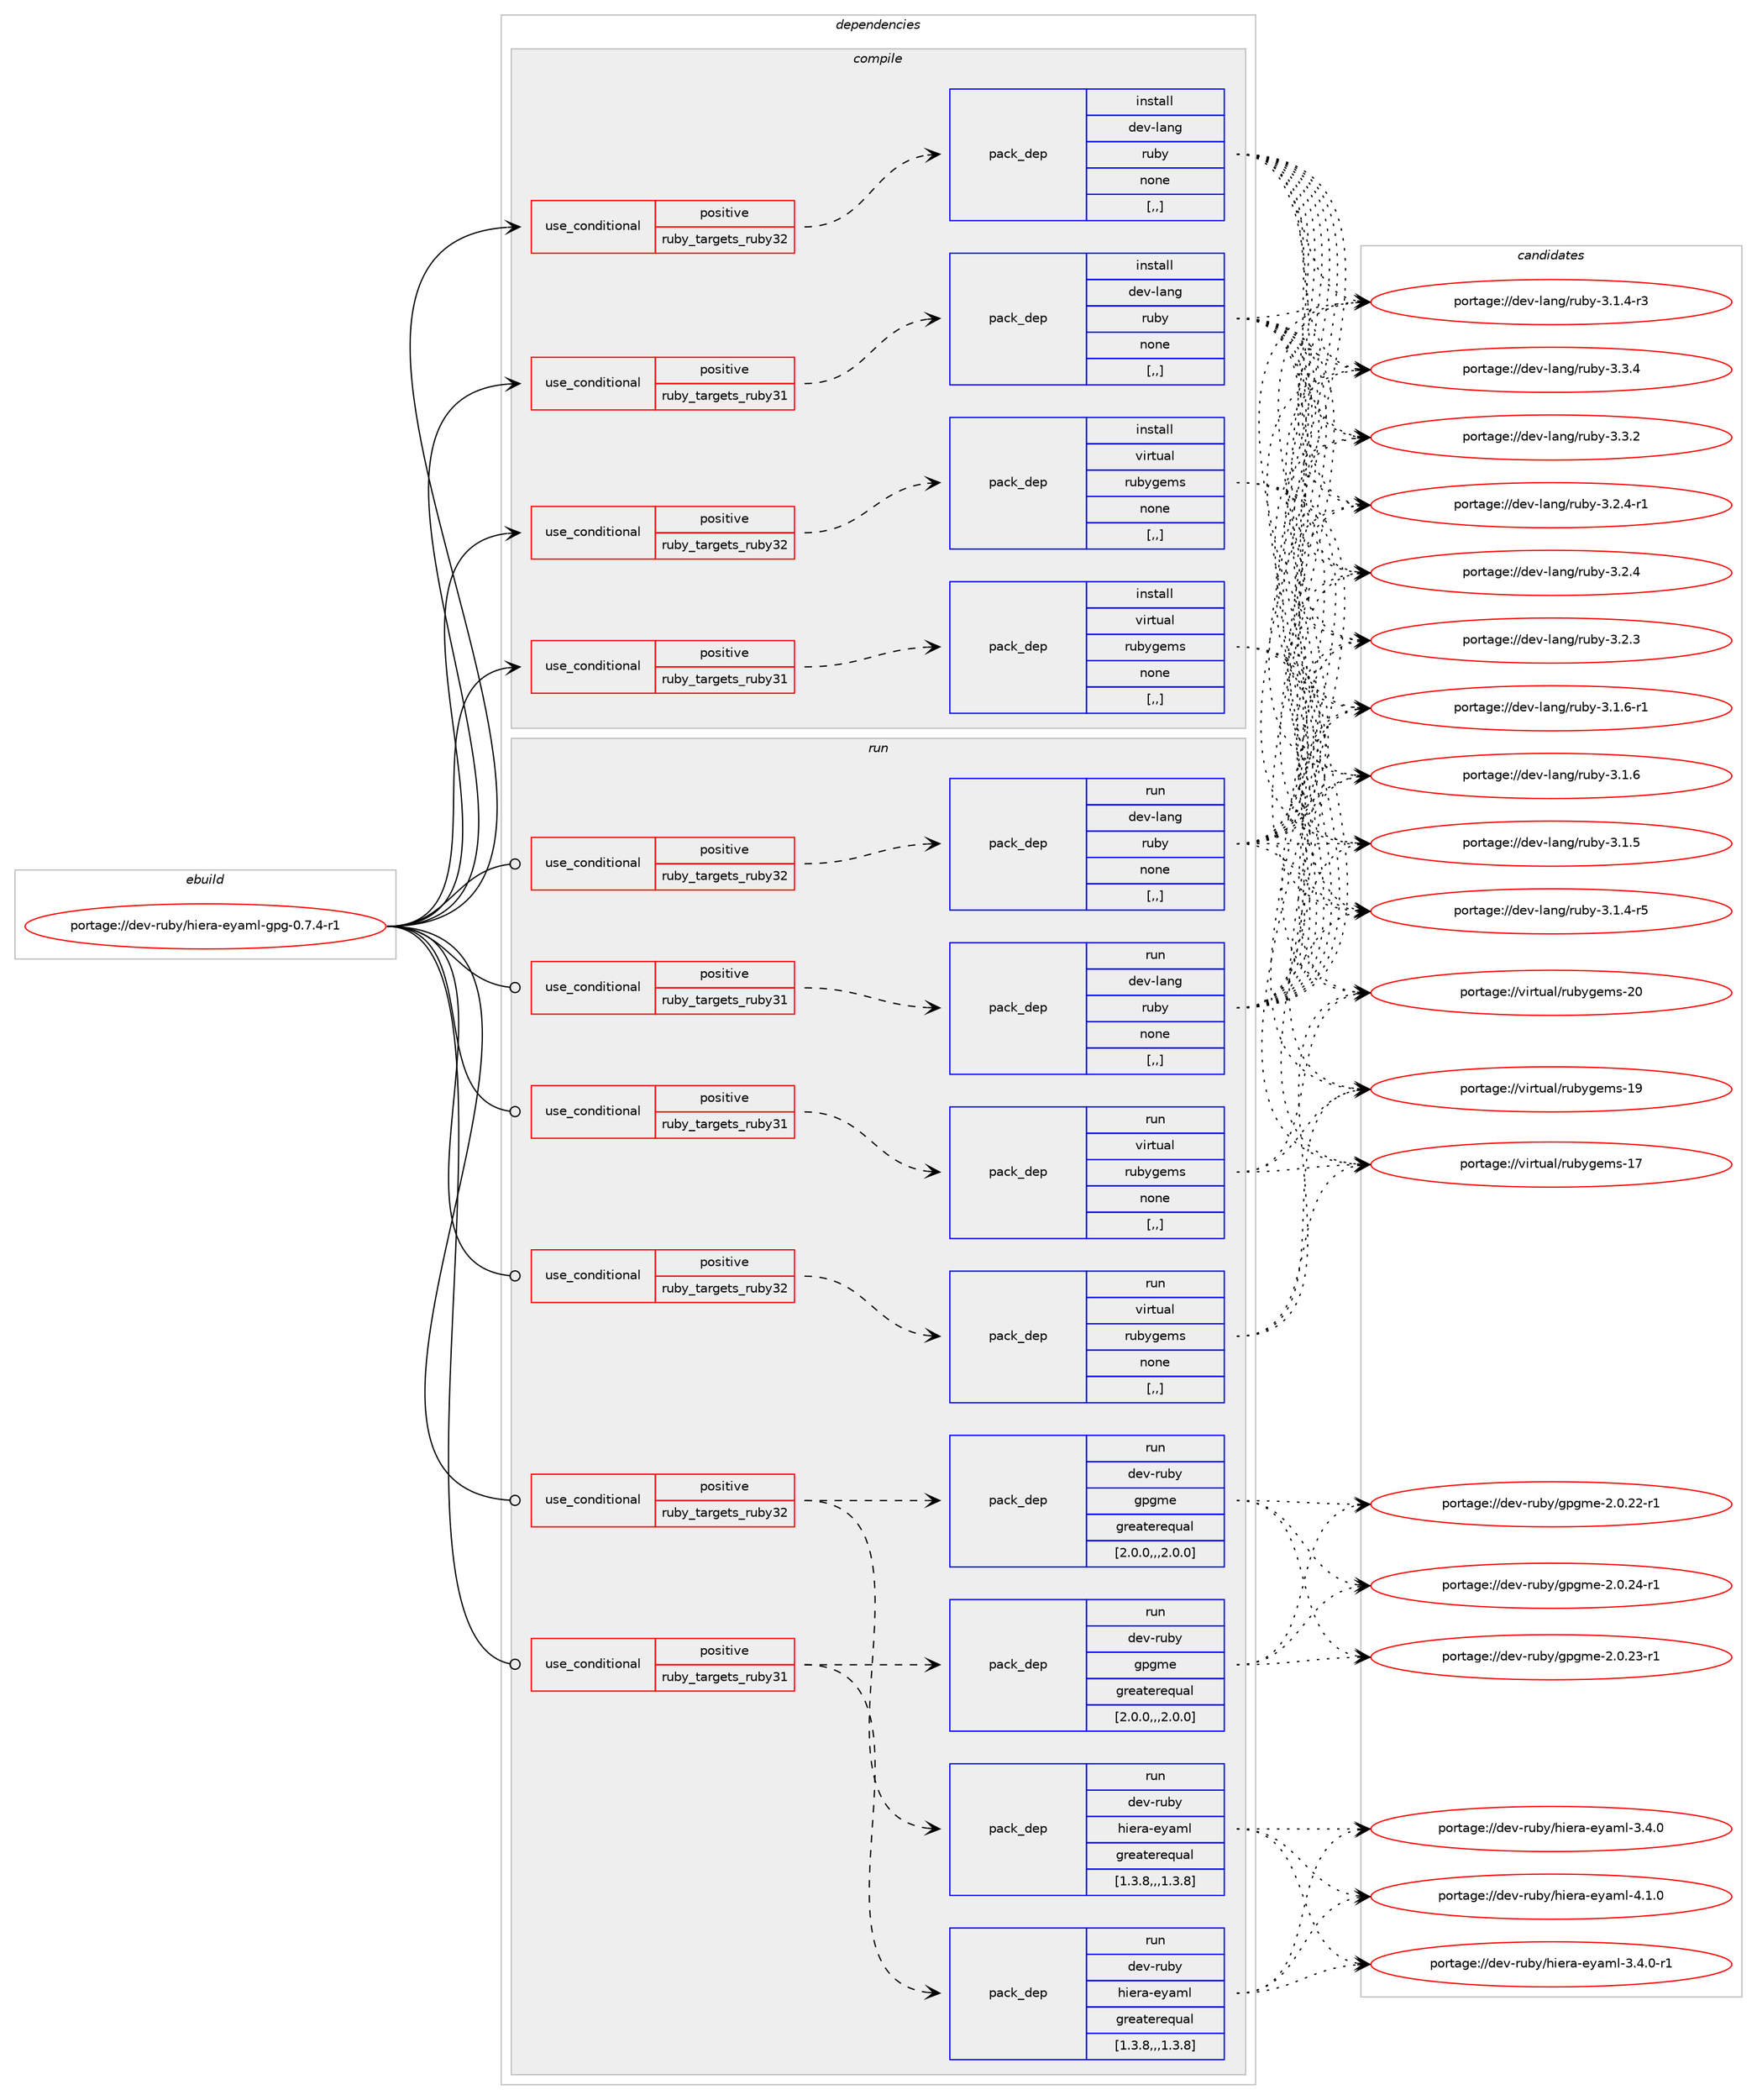 digraph prolog {

# *************
# Graph options
# *************

newrank=true;
concentrate=true;
compound=true;
graph [rankdir=LR,fontname=Helvetica,fontsize=10,ranksep=1.5];#, ranksep=2.5, nodesep=0.2];
edge  [arrowhead=vee];
node  [fontname=Helvetica,fontsize=10];

# **********
# The ebuild
# **********

subgraph cluster_leftcol {
color=gray;
rank=same;
label=<<i>ebuild</i>>;
id [label="portage://dev-ruby/hiera-eyaml-gpg-0.7.4-r1", color=red, width=4, href="../dev-ruby/hiera-eyaml-gpg-0.7.4-r1.svg"];
}

# ****************
# The dependencies
# ****************

subgraph cluster_midcol {
color=gray;
label=<<i>dependencies</i>>;
subgraph cluster_compile {
fillcolor="#eeeeee";
style=filled;
label=<<i>compile</i>>;
subgraph cond48449 {
dependency185188 [label=<<TABLE BORDER="0" CELLBORDER="1" CELLSPACING="0" CELLPADDING="4"><TR><TD ROWSPAN="3" CELLPADDING="10">use_conditional</TD></TR><TR><TD>positive</TD></TR><TR><TD>ruby_targets_ruby31</TD></TR></TABLE>>, shape=none, color=red];
subgraph pack135419 {
dependency185189 [label=<<TABLE BORDER="0" CELLBORDER="1" CELLSPACING="0" CELLPADDING="4" WIDTH="220"><TR><TD ROWSPAN="6" CELLPADDING="30">pack_dep</TD></TR><TR><TD WIDTH="110">install</TD></TR><TR><TD>dev-lang</TD></TR><TR><TD>ruby</TD></TR><TR><TD>none</TD></TR><TR><TD>[,,]</TD></TR></TABLE>>, shape=none, color=blue];
}
dependency185188:e -> dependency185189:w [weight=20,style="dashed",arrowhead="vee"];
}
id:e -> dependency185188:w [weight=20,style="solid",arrowhead="vee"];
subgraph cond48450 {
dependency185190 [label=<<TABLE BORDER="0" CELLBORDER="1" CELLSPACING="0" CELLPADDING="4"><TR><TD ROWSPAN="3" CELLPADDING="10">use_conditional</TD></TR><TR><TD>positive</TD></TR><TR><TD>ruby_targets_ruby31</TD></TR></TABLE>>, shape=none, color=red];
subgraph pack135420 {
dependency185191 [label=<<TABLE BORDER="0" CELLBORDER="1" CELLSPACING="0" CELLPADDING="4" WIDTH="220"><TR><TD ROWSPAN="6" CELLPADDING="30">pack_dep</TD></TR><TR><TD WIDTH="110">install</TD></TR><TR><TD>virtual</TD></TR><TR><TD>rubygems</TD></TR><TR><TD>none</TD></TR><TR><TD>[,,]</TD></TR></TABLE>>, shape=none, color=blue];
}
dependency185190:e -> dependency185191:w [weight=20,style="dashed",arrowhead="vee"];
}
id:e -> dependency185190:w [weight=20,style="solid",arrowhead="vee"];
subgraph cond48451 {
dependency185192 [label=<<TABLE BORDER="0" CELLBORDER="1" CELLSPACING="0" CELLPADDING="4"><TR><TD ROWSPAN="3" CELLPADDING="10">use_conditional</TD></TR><TR><TD>positive</TD></TR><TR><TD>ruby_targets_ruby32</TD></TR></TABLE>>, shape=none, color=red];
subgraph pack135421 {
dependency185193 [label=<<TABLE BORDER="0" CELLBORDER="1" CELLSPACING="0" CELLPADDING="4" WIDTH="220"><TR><TD ROWSPAN="6" CELLPADDING="30">pack_dep</TD></TR><TR><TD WIDTH="110">install</TD></TR><TR><TD>dev-lang</TD></TR><TR><TD>ruby</TD></TR><TR><TD>none</TD></TR><TR><TD>[,,]</TD></TR></TABLE>>, shape=none, color=blue];
}
dependency185192:e -> dependency185193:w [weight=20,style="dashed",arrowhead="vee"];
}
id:e -> dependency185192:w [weight=20,style="solid",arrowhead="vee"];
subgraph cond48452 {
dependency185194 [label=<<TABLE BORDER="0" CELLBORDER="1" CELLSPACING="0" CELLPADDING="4"><TR><TD ROWSPAN="3" CELLPADDING="10">use_conditional</TD></TR><TR><TD>positive</TD></TR><TR><TD>ruby_targets_ruby32</TD></TR></TABLE>>, shape=none, color=red];
subgraph pack135422 {
dependency185195 [label=<<TABLE BORDER="0" CELLBORDER="1" CELLSPACING="0" CELLPADDING="4" WIDTH="220"><TR><TD ROWSPAN="6" CELLPADDING="30">pack_dep</TD></TR><TR><TD WIDTH="110">install</TD></TR><TR><TD>virtual</TD></TR><TR><TD>rubygems</TD></TR><TR><TD>none</TD></TR><TR><TD>[,,]</TD></TR></TABLE>>, shape=none, color=blue];
}
dependency185194:e -> dependency185195:w [weight=20,style="dashed",arrowhead="vee"];
}
id:e -> dependency185194:w [weight=20,style="solid",arrowhead="vee"];
}
subgraph cluster_compileandrun {
fillcolor="#eeeeee";
style=filled;
label=<<i>compile and run</i>>;
}
subgraph cluster_run {
fillcolor="#eeeeee";
style=filled;
label=<<i>run</i>>;
subgraph cond48453 {
dependency185196 [label=<<TABLE BORDER="0" CELLBORDER="1" CELLSPACING="0" CELLPADDING="4"><TR><TD ROWSPAN="3" CELLPADDING="10">use_conditional</TD></TR><TR><TD>positive</TD></TR><TR><TD>ruby_targets_ruby31</TD></TR></TABLE>>, shape=none, color=red];
subgraph pack135423 {
dependency185197 [label=<<TABLE BORDER="0" CELLBORDER="1" CELLSPACING="0" CELLPADDING="4" WIDTH="220"><TR><TD ROWSPAN="6" CELLPADDING="30">pack_dep</TD></TR><TR><TD WIDTH="110">run</TD></TR><TR><TD>dev-lang</TD></TR><TR><TD>ruby</TD></TR><TR><TD>none</TD></TR><TR><TD>[,,]</TD></TR></TABLE>>, shape=none, color=blue];
}
dependency185196:e -> dependency185197:w [weight=20,style="dashed",arrowhead="vee"];
}
id:e -> dependency185196:w [weight=20,style="solid",arrowhead="odot"];
subgraph cond48454 {
dependency185198 [label=<<TABLE BORDER="0" CELLBORDER="1" CELLSPACING="0" CELLPADDING="4"><TR><TD ROWSPAN="3" CELLPADDING="10">use_conditional</TD></TR><TR><TD>positive</TD></TR><TR><TD>ruby_targets_ruby31</TD></TR></TABLE>>, shape=none, color=red];
subgraph pack135424 {
dependency185199 [label=<<TABLE BORDER="0" CELLBORDER="1" CELLSPACING="0" CELLPADDING="4" WIDTH="220"><TR><TD ROWSPAN="6" CELLPADDING="30">pack_dep</TD></TR><TR><TD WIDTH="110">run</TD></TR><TR><TD>dev-ruby</TD></TR><TR><TD>hiera-eyaml</TD></TR><TR><TD>greaterequal</TD></TR><TR><TD>[1.3.8,,,1.3.8]</TD></TR></TABLE>>, shape=none, color=blue];
}
dependency185198:e -> dependency185199:w [weight=20,style="dashed",arrowhead="vee"];
subgraph pack135425 {
dependency185200 [label=<<TABLE BORDER="0" CELLBORDER="1" CELLSPACING="0" CELLPADDING="4" WIDTH="220"><TR><TD ROWSPAN="6" CELLPADDING="30">pack_dep</TD></TR><TR><TD WIDTH="110">run</TD></TR><TR><TD>dev-ruby</TD></TR><TR><TD>gpgme</TD></TR><TR><TD>greaterequal</TD></TR><TR><TD>[2.0.0,,,2.0.0]</TD></TR></TABLE>>, shape=none, color=blue];
}
dependency185198:e -> dependency185200:w [weight=20,style="dashed",arrowhead="vee"];
}
id:e -> dependency185198:w [weight=20,style="solid",arrowhead="odot"];
subgraph cond48455 {
dependency185201 [label=<<TABLE BORDER="0" CELLBORDER="1" CELLSPACING="0" CELLPADDING="4"><TR><TD ROWSPAN="3" CELLPADDING="10">use_conditional</TD></TR><TR><TD>positive</TD></TR><TR><TD>ruby_targets_ruby31</TD></TR></TABLE>>, shape=none, color=red];
subgraph pack135426 {
dependency185202 [label=<<TABLE BORDER="0" CELLBORDER="1" CELLSPACING="0" CELLPADDING="4" WIDTH="220"><TR><TD ROWSPAN="6" CELLPADDING="30">pack_dep</TD></TR><TR><TD WIDTH="110">run</TD></TR><TR><TD>virtual</TD></TR><TR><TD>rubygems</TD></TR><TR><TD>none</TD></TR><TR><TD>[,,]</TD></TR></TABLE>>, shape=none, color=blue];
}
dependency185201:e -> dependency185202:w [weight=20,style="dashed",arrowhead="vee"];
}
id:e -> dependency185201:w [weight=20,style="solid",arrowhead="odot"];
subgraph cond48456 {
dependency185203 [label=<<TABLE BORDER="0" CELLBORDER="1" CELLSPACING="0" CELLPADDING="4"><TR><TD ROWSPAN="3" CELLPADDING="10">use_conditional</TD></TR><TR><TD>positive</TD></TR><TR><TD>ruby_targets_ruby32</TD></TR></TABLE>>, shape=none, color=red];
subgraph pack135427 {
dependency185204 [label=<<TABLE BORDER="0" CELLBORDER="1" CELLSPACING="0" CELLPADDING="4" WIDTH="220"><TR><TD ROWSPAN="6" CELLPADDING="30">pack_dep</TD></TR><TR><TD WIDTH="110">run</TD></TR><TR><TD>dev-lang</TD></TR><TR><TD>ruby</TD></TR><TR><TD>none</TD></TR><TR><TD>[,,]</TD></TR></TABLE>>, shape=none, color=blue];
}
dependency185203:e -> dependency185204:w [weight=20,style="dashed",arrowhead="vee"];
}
id:e -> dependency185203:w [weight=20,style="solid",arrowhead="odot"];
subgraph cond48457 {
dependency185205 [label=<<TABLE BORDER="0" CELLBORDER="1" CELLSPACING="0" CELLPADDING="4"><TR><TD ROWSPAN="3" CELLPADDING="10">use_conditional</TD></TR><TR><TD>positive</TD></TR><TR><TD>ruby_targets_ruby32</TD></TR></TABLE>>, shape=none, color=red];
subgraph pack135428 {
dependency185206 [label=<<TABLE BORDER="0" CELLBORDER="1" CELLSPACING="0" CELLPADDING="4" WIDTH="220"><TR><TD ROWSPAN="6" CELLPADDING="30">pack_dep</TD></TR><TR><TD WIDTH="110">run</TD></TR><TR><TD>dev-ruby</TD></TR><TR><TD>hiera-eyaml</TD></TR><TR><TD>greaterequal</TD></TR><TR><TD>[1.3.8,,,1.3.8]</TD></TR></TABLE>>, shape=none, color=blue];
}
dependency185205:e -> dependency185206:w [weight=20,style="dashed",arrowhead="vee"];
subgraph pack135429 {
dependency185207 [label=<<TABLE BORDER="0" CELLBORDER="1" CELLSPACING="0" CELLPADDING="4" WIDTH="220"><TR><TD ROWSPAN="6" CELLPADDING="30">pack_dep</TD></TR><TR><TD WIDTH="110">run</TD></TR><TR><TD>dev-ruby</TD></TR><TR><TD>gpgme</TD></TR><TR><TD>greaterequal</TD></TR><TR><TD>[2.0.0,,,2.0.0]</TD></TR></TABLE>>, shape=none, color=blue];
}
dependency185205:e -> dependency185207:w [weight=20,style="dashed",arrowhead="vee"];
}
id:e -> dependency185205:w [weight=20,style="solid",arrowhead="odot"];
subgraph cond48458 {
dependency185208 [label=<<TABLE BORDER="0" CELLBORDER="1" CELLSPACING="0" CELLPADDING="4"><TR><TD ROWSPAN="3" CELLPADDING="10">use_conditional</TD></TR><TR><TD>positive</TD></TR><TR><TD>ruby_targets_ruby32</TD></TR></TABLE>>, shape=none, color=red];
subgraph pack135430 {
dependency185209 [label=<<TABLE BORDER="0" CELLBORDER="1" CELLSPACING="0" CELLPADDING="4" WIDTH="220"><TR><TD ROWSPAN="6" CELLPADDING="30">pack_dep</TD></TR><TR><TD WIDTH="110">run</TD></TR><TR><TD>virtual</TD></TR><TR><TD>rubygems</TD></TR><TR><TD>none</TD></TR><TR><TD>[,,]</TD></TR></TABLE>>, shape=none, color=blue];
}
dependency185208:e -> dependency185209:w [weight=20,style="dashed",arrowhead="vee"];
}
id:e -> dependency185208:w [weight=20,style="solid",arrowhead="odot"];
}
}

# **************
# The candidates
# **************

subgraph cluster_choices {
rank=same;
color=gray;
label=<<i>candidates</i>>;

subgraph choice135419 {
color=black;
nodesep=1;
choice10010111845108971101034711411798121455146514652 [label="portage://dev-lang/ruby-3.3.4", color=red, width=4,href="../dev-lang/ruby-3.3.4.svg"];
choice10010111845108971101034711411798121455146514650 [label="portage://dev-lang/ruby-3.3.2", color=red, width=4,href="../dev-lang/ruby-3.3.2.svg"];
choice100101118451089711010347114117981214551465046524511449 [label="portage://dev-lang/ruby-3.2.4-r1", color=red, width=4,href="../dev-lang/ruby-3.2.4-r1.svg"];
choice10010111845108971101034711411798121455146504652 [label="portage://dev-lang/ruby-3.2.4", color=red, width=4,href="../dev-lang/ruby-3.2.4.svg"];
choice10010111845108971101034711411798121455146504651 [label="portage://dev-lang/ruby-3.2.3", color=red, width=4,href="../dev-lang/ruby-3.2.3.svg"];
choice100101118451089711010347114117981214551464946544511449 [label="portage://dev-lang/ruby-3.1.6-r1", color=red, width=4,href="../dev-lang/ruby-3.1.6-r1.svg"];
choice10010111845108971101034711411798121455146494654 [label="portage://dev-lang/ruby-3.1.6", color=red, width=4,href="../dev-lang/ruby-3.1.6.svg"];
choice10010111845108971101034711411798121455146494653 [label="portage://dev-lang/ruby-3.1.5", color=red, width=4,href="../dev-lang/ruby-3.1.5.svg"];
choice100101118451089711010347114117981214551464946524511453 [label="portage://dev-lang/ruby-3.1.4-r5", color=red, width=4,href="../dev-lang/ruby-3.1.4-r5.svg"];
choice100101118451089711010347114117981214551464946524511451 [label="portage://dev-lang/ruby-3.1.4-r3", color=red, width=4,href="../dev-lang/ruby-3.1.4-r3.svg"];
dependency185189:e -> choice10010111845108971101034711411798121455146514652:w [style=dotted,weight="100"];
dependency185189:e -> choice10010111845108971101034711411798121455146514650:w [style=dotted,weight="100"];
dependency185189:e -> choice100101118451089711010347114117981214551465046524511449:w [style=dotted,weight="100"];
dependency185189:e -> choice10010111845108971101034711411798121455146504652:w [style=dotted,weight="100"];
dependency185189:e -> choice10010111845108971101034711411798121455146504651:w [style=dotted,weight="100"];
dependency185189:e -> choice100101118451089711010347114117981214551464946544511449:w [style=dotted,weight="100"];
dependency185189:e -> choice10010111845108971101034711411798121455146494654:w [style=dotted,weight="100"];
dependency185189:e -> choice10010111845108971101034711411798121455146494653:w [style=dotted,weight="100"];
dependency185189:e -> choice100101118451089711010347114117981214551464946524511453:w [style=dotted,weight="100"];
dependency185189:e -> choice100101118451089711010347114117981214551464946524511451:w [style=dotted,weight="100"];
}
subgraph choice135420 {
color=black;
nodesep=1;
choice118105114116117971084711411798121103101109115455048 [label="portage://virtual/rubygems-20", color=red, width=4,href="../virtual/rubygems-20.svg"];
choice118105114116117971084711411798121103101109115454957 [label="portage://virtual/rubygems-19", color=red, width=4,href="../virtual/rubygems-19.svg"];
choice118105114116117971084711411798121103101109115454955 [label="portage://virtual/rubygems-17", color=red, width=4,href="../virtual/rubygems-17.svg"];
dependency185191:e -> choice118105114116117971084711411798121103101109115455048:w [style=dotted,weight="100"];
dependency185191:e -> choice118105114116117971084711411798121103101109115454957:w [style=dotted,weight="100"];
dependency185191:e -> choice118105114116117971084711411798121103101109115454955:w [style=dotted,weight="100"];
}
subgraph choice135421 {
color=black;
nodesep=1;
choice10010111845108971101034711411798121455146514652 [label="portage://dev-lang/ruby-3.3.4", color=red, width=4,href="../dev-lang/ruby-3.3.4.svg"];
choice10010111845108971101034711411798121455146514650 [label="portage://dev-lang/ruby-3.3.2", color=red, width=4,href="../dev-lang/ruby-3.3.2.svg"];
choice100101118451089711010347114117981214551465046524511449 [label="portage://dev-lang/ruby-3.2.4-r1", color=red, width=4,href="../dev-lang/ruby-3.2.4-r1.svg"];
choice10010111845108971101034711411798121455146504652 [label="portage://dev-lang/ruby-3.2.4", color=red, width=4,href="../dev-lang/ruby-3.2.4.svg"];
choice10010111845108971101034711411798121455146504651 [label="portage://dev-lang/ruby-3.2.3", color=red, width=4,href="../dev-lang/ruby-3.2.3.svg"];
choice100101118451089711010347114117981214551464946544511449 [label="portage://dev-lang/ruby-3.1.6-r1", color=red, width=4,href="../dev-lang/ruby-3.1.6-r1.svg"];
choice10010111845108971101034711411798121455146494654 [label="portage://dev-lang/ruby-3.1.6", color=red, width=4,href="../dev-lang/ruby-3.1.6.svg"];
choice10010111845108971101034711411798121455146494653 [label="portage://dev-lang/ruby-3.1.5", color=red, width=4,href="../dev-lang/ruby-3.1.5.svg"];
choice100101118451089711010347114117981214551464946524511453 [label="portage://dev-lang/ruby-3.1.4-r5", color=red, width=4,href="../dev-lang/ruby-3.1.4-r5.svg"];
choice100101118451089711010347114117981214551464946524511451 [label="portage://dev-lang/ruby-3.1.4-r3", color=red, width=4,href="../dev-lang/ruby-3.1.4-r3.svg"];
dependency185193:e -> choice10010111845108971101034711411798121455146514652:w [style=dotted,weight="100"];
dependency185193:e -> choice10010111845108971101034711411798121455146514650:w [style=dotted,weight="100"];
dependency185193:e -> choice100101118451089711010347114117981214551465046524511449:w [style=dotted,weight="100"];
dependency185193:e -> choice10010111845108971101034711411798121455146504652:w [style=dotted,weight="100"];
dependency185193:e -> choice10010111845108971101034711411798121455146504651:w [style=dotted,weight="100"];
dependency185193:e -> choice100101118451089711010347114117981214551464946544511449:w [style=dotted,weight="100"];
dependency185193:e -> choice10010111845108971101034711411798121455146494654:w [style=dotted,weight="100"];
dependency185193:e -> choice10010111845108971101034711411798121455146494653:w [style=dotted,weight="100"];
dependency185193:e -> choice100101118451089711010347114117981214551464946524511453:w [style=dotted,weight="100"];
dependency185193:e -> choice100101118451089711010347114117981214551464946524511451:w [style=dotted,weight="100"];
}
subgraph choice135422 {
color=black;
nodesep=1;
choice118105114116117971084711411798121103101109115455048 [label="portage://virtual/rubygems-20", color=red, width=4,href="../virtual/rubygems-20.svg"];
choice118105114116117971084711411798121103101109115454957 [label="portage://virtual/rubygems-19", color=red, width=4,href="../virtual/rubygems-19.svg"];
choice118105114116117971084711411798121103101109115454955 [label="portage://virtual/rubygems-17", color=red, width=4,href="../virtual/rubygems-17.svg"];
dependency185195:e -> choice118105114116117971084711411798121103101109115455048:w [style=dotted,weight="100"];
dependency185195:e -> choice118105114116117971084711411798121103101109115454957:w [style=dotted,weight="100"];
dependency185195:e -> choice118105114116117971084711411798121103101109115454955:w [style=dotted,weight="100"];
}
subgraph choice135423 {
color=black;
nodesep=1;
choice10010111845108971101034711411798121455146514652 [label="portage://dev-lang/ruby-3.3.4", color=red, width=4,href="../dev-lang/ruby-3.3.4.svg"];
choice10010111845108971101034711411798121455146514650 [label="portage://dev-lang/ruby-3.3.2", color=red, width=4,href="../dev-lang/ruby-3.3.2.svg"];
choice100101118451089711010347114117981214551465046524511449 [label="portage://dev-lang/ruby-3.2.4-r1", color=red, width=4,href="../dev-lang/ruby-3.2.4-r1.svg"];
choice10010111845108971101034711411798121455146504652 [label="portage://dev-lang/ruby-3.2.4", color=red, width=4,href="../dev-lang/ruby-3.2.4.svg"];
choice10010111845108971101034711411798121455146504651 [label="portage://dev-lang/ruby-3.2.3", color=red, width=4,href="../dev-lang/ruby-3.2.3.svg"];
choice100101118451089711010347114117981214551464946544511449 [label="portage://dev-lang/ruby-3.1.6-r1", color=red, width=4,href="../dev-lang/ruby-3.1.6-r1.svg"];
choice10010111845108971101034711411798121455146494654 [label="portage://dev-lang/ruby-3.1.6", color=red, width=4,href="../dev-lang/ruby-3.1.6.svg"];
choice10010111845108971101034711411798121455146494653 [label="portage://dev-lang/ruby-3.1.5", color=red, width=4,href="../dev-lang/ruby-3.1.5.svg"];
choice100101118451089711010347114117981214551464946524511453 [label="portage://dev-lang/ruby-3.1.4-r5", color=red, width=4,href="../dev-lang/ruby-3.1.4-r5.svg"];
choice100101118451089711010347114117981214551464946524511451 [label="portage://dev-lang/ruby-3.1.4-r3", color=red, width=4,href="../dev-lang/ruby-3.1.4-r3.svg"];
dependency185197:e -> choice10010111845108971101034711411798121455146514652:w [style=dotted,weight="100"];
dependency185197:e -> choice10010111845108971101034711411798121455146514650:w [style=dotted,weight="100"];
dependency185197:e -> choice100101118451089711010347114117981214551465046524511449:w [style=dotted,weight="100"];
dependency185197:e -> choice10010111845108971101034711411798121455146504652:w [style=dotted,weight="100"];
dependency185197:e -> choice10010111845108971101034711411798121455146504651:w [style=dotted,weight="100"];
dependency185197:e -> choice100101118451089711010347114117981214551464946544511449:w [style=dotted,weight="100"];
dependency185197:e -> choice10010111845108971101034711411798121455146494654:w [style=dotted,weight="100"];
dependency185197:e -> choice10010111845108971101034711411798121455146494653:w [style=dotted,weight="100"];
dependency185197:e -> choice100101118451089711010347114117981214551464946524511453:w [style=dotted,weight="100"];
dependency185197:e -> choice100101118451089711010347114117981214551464946524511451:w [style=dotted,weight="100"];
}
subgraph choice135424 {
color=black;
nodesep=1;
choice100101118451141179812147104105101114974510112197109108455246494648 [label="portage://dev-ruby/hiera-eyaml-4.1.0", color=red, width=4,href="../dev-ruby/hiera-eyaml-4.1.0.svg"];
choice1001011184511411798121471041051011149745101121971091084551465246484511449 [label="portage://dev-ruby/hiera-eyaml-3.4.0-r1", color=red, width=4,href="../dev-ruby/hiera-eyaml-3.4.0-r1.svg"];
choice100101118451141179812147104105101114974510112197109108455146524648 [label="portage://dev-ruby/hiera-eyaml-3.4.0", color=red, width=4,href="../dev-ruby/hiera-eyaml-3.4.0.svg"];
dependency185199:e -> choice100101118451141179812147104105101114974510112197109108455246494648:w [style=dotted,weight="100"];
dependency185199:e -> choice1001011184511411798121471041051011149745101121971091084551465246484511449:w [style=dotted,weight="100"];
dependency185199:e -> choice100101118451141179812147104105101114974510112197109108455146524648:w [style=dotted,weight="100"];
}
subgraph choice135425 {
color=black;
nodesep=1;
choice100101118451141179812147103112103109101455046484650524511449 [label="portage://dev-ruby/gpgme-2.0.24-r1", color=red, width=4,href="../dev-ruby/gpgme-2.0.24-r1.svg"];
choice100101118451141179812147103112103109101455046484650514511449 [label="portage://dev-ruby/gpgme-2.0.23-r1", color=red, width=4,href="../dev-ruby/gpgme-2.0.23-r1.svg"];
choice100101118451141179812147103112103109101455046484650504511449 [label="portage://dev-ruby/gpgme-2.0.22-r1", color=red, width=4,href="../dev-ruby/gpgme-2.0.22-r1.svg"];
dependency185200:e -> choice100101118451141179812147103112103109101455046484650524511449:w [style=dotted,weight="100"];
dependency185200:e -> choice100101118451141179812147103112103109101455046484650514511449:w [style=dotted,weight="100"];
dependency185200:e -> choice100101118451141179812147103112103109101455046484650504511449:w [style=dotted,weight="100"];
}
subgraph choice135426 {
color=black;
nodesep=1;
choice118105114116117971084711411798121103101109115455048 [label="portage://virtual/rubygems-20", color=red, width=4,href="../virtual/rubygems-20.svg"];
choice118105114116117971084711411798121103101109115454957 [label="portage://virtual/rubygems-19", color=red, width=4,href="../virtual/rubygems-19.svg"];
choice118105114116117971084711411798121103101109115454955 [label="portage://virtual/rubygems-17", color=red, width=4,href="../virtual/rubygems-17.svg"];
dependency185202:e -> choice118105114116117971084711411798121103101109115455048:w [style=dotted,weight="100"];
dependency185202:e -> choice118105114116117971084711411798121103101109115454957:w [style=dotted,weight="100"];
dependency185202:e -> choice118105114116117971084711411798121103101109115454955:w [style=dotted,weight="100"];
}
subgraph choice135427 {
color=black;
nodesep=1;
choice10010111845108971101034711411798121455146514652 [label="portage://dev-lang/ruby-3.3.4", color=red, width=4,href="../dev-lang/ruby-3.3.4.svg"];
choice10010111845108971101034711411798121455146514650 [label="portage://dev-lang/ruby-3.3.2", color=red, width=4,href="../dev-lang/ruby-3.3.2.svg"];
choice100101118451089711010347114117981214551465046524511449 [label="portage://dev-lang/ruby-3.2.4-r1", color=red, width=4,href="../dev-lang/ruby-3.2.4-r1.svg"];
choice10010111845108971101034711411798121455146504652 [label="portage://dev-lang/ruby-3.2.4", color=red, width=4,href="../dev-lang/ruby-3.2.4.svg"];
choice10010111845108971101034711411798121455146504651 [label="portage://dev-lang/ruby-3.2.3", color=red, width=4,href="../dev-lang/ruby-3.2.3.svg"];
choice100101118451089711010347114117981214551464946544511449 [label="portage://dev-lang/ruby-3.1.6-r1", color=red, width=4,href="../dev-lang/ruby-3.1.6-r1.svg"];
choice10010111845108971101034711411798121455146494654 [label="portage://dev-lang/ruby-3.1.6", color=red, width=4,href="../dev-lang/ruby-3.1.6.svg"];
choice10010111845108971101034711411798121455146494653 [label="portage://dev-lang/ruby-3.1.5", color=red, width=4,href="../dev-lang/ruby-3.1.5.svg"];
choice100101118451089711010347114117981214551464946524511453 [label="portage://dev-lang/ruby-3.1.4-r5", color=red, width=4,href="../dev-lang/ruby-3.1.4-r5.svg"];
choice100101118451089711010347114117981214551464946524511451 [label="portage://dev-lang/ruby-3.1.4-r3", color=red, width=4,href="../dev-lang/ruby-3.1.4-r3.svg"];
dependency185204:e -> choice10010111845108971101034711411798121455146514652:w [style=dotted,weight="100"];
dependency185204:e -> choice10010111845108971101034711411798121455146514650:w [style=dotted,weight="100"];
dependency185204:e -> choice100101118451089711010347114117981214551465046524511449:w [style=dotted,weight="100"];
dependency185204:e -> choice10010111845108971101034711411798121455146504652:w [style=dotted,weight="100"];
dependency185204:e -> choice10010111845108971101034711411798121455146504651:w [style=dotted,weight="100"];
dependency185204:e -> choice100101118451089711010347114117981214551464946544511449:w [style=dotted,weight="100"];
dependency185204:e -> choice10010111845108971101034711411798121455146494654:w [style=dotted,weight="100"];
dependency185204:e -> choice10010111845108971101034711411798121455146494653:w [style=dotted,weight="100"];
dependency185204:e -> choice100101118451089711010347114117981214551464946524511453:w [style=dotted,weight="100"];
dependency185204:e -> choice100101118451089711010347114117981214551464946524511451:w [style=dotted,weight="100"];
}
subgraph choice135428 {
color=black;
nodesep=1;
choice100101118451141179812147104105101114974510112197109108455246494648 [label="portage://dev-ruby/hiera-eyaml-4.1.0", color=red, width=4,href="../dev-ruby/hiera-eyaml-4.1.0.svg"];
choice1001011184511411798121471041051011149745101121971091084551465246484511449 [label="portage://dev-ruby/hiera-eyaml-3.4.0-r1", color=red, width=4,href="../dev-ruby/hiera-eyaml-3.4.0-r1.svg"];
choice100101118451141179812147104105101114974510112197109108455146524648 [label="portage://dev-ruby/hiera-eyaml-3.4.0", color=red, width=4,href="../dev-ruby/hiera-eyaml-3.4.0.svg"];
dependency185206:e -> choice100101118451141179812147104105101114974510112197109108455246494648:w [style=dotted,weight="100"];
dependency185206:e -> choice1001011184511411798121471041051011149745101121971091084551465246484511449:w [style=dotted,weight="100"];
dependency185206:e -> choice100101118451141179812147104105101114974510112197109108455146524648:w [style=dotted,weight="100"];
}
subgraph choice135429 {
color=black;
nodesep=1;
choice100101118451141179812147103112103109101455046484650524511449 [label="portage://dev-ruby/gpgme-2.0.24-r1", color=red, width=4,href="../dev-ruby/gpgme-2.0.24-r1.svg"];
choice100101118451141179812147103112103109101455046484650514511449 [label="portage://dev-ruby/gpgme-2.0.23-r1", color=red, width=4,href="../dev-ruby/gpgme-2.0.23-r1.svg"];
choice100101118451141179812147103112103109101455046484650504511449 [label="portage://dev-ruby/gpgme-2.0.22-r1", color=red, width=4,href="../dev-ruby/gpgme-2.0.22-r1.svg"];
dependency185207:e -> choice100101118451141179812147103112103109101455046484650524511449:w [style=dotted,weight="100"];
dependency185207:e -> choice100101118451141179812147103112103109101455046484650514511449:w [style=dotted,weight="100"];
dependency185207:e -> choice100101118451141179812147103112103109101455046484650504511449:w [style=dotted,weight="100"];
}
subgraph choice135430 {
color=black;
nodesep=1;
choice118105114116117971084711411798121103101109115455048 [label="portage://virtual/rubygems-20", color=red, width=4,href="../virtual/rubygems-20.svg"];
choice118105114116117971084711411798121103101109115454957 [label="portage://virtual/rubygems-19", color=red, width=4,href="../virtual/rubygems-19.svg"];
choice118105114116117971084711411798121103101109115454955 [label="portage://virtual/rubygems-17", color=red, width=4,href="../virtual/rubygems-17.svg"];
dependency185209:e -> choice118105114116117971084711411798121103101109115455048:w [style=dotted,weight="100"];
dependency185209:e -> choice118105114116117971084711411798121103101109115454957:w [style=dotted,weight="100"];
dependency185209:e -> choice118105114116117971084711411798121103101109115454955:w [style=dotted,weight="100"];
}
}

}
